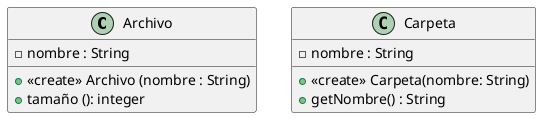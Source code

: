 @startuml

class Archivo {
-nombre : String
+<<create>> Archivo (nombre : String)
+tamaño (): integer
}
class Carpeta {
-nombre : String
+<<create>> Carpeta(nombre: String)
+getNombre() : String



}
@enduml
